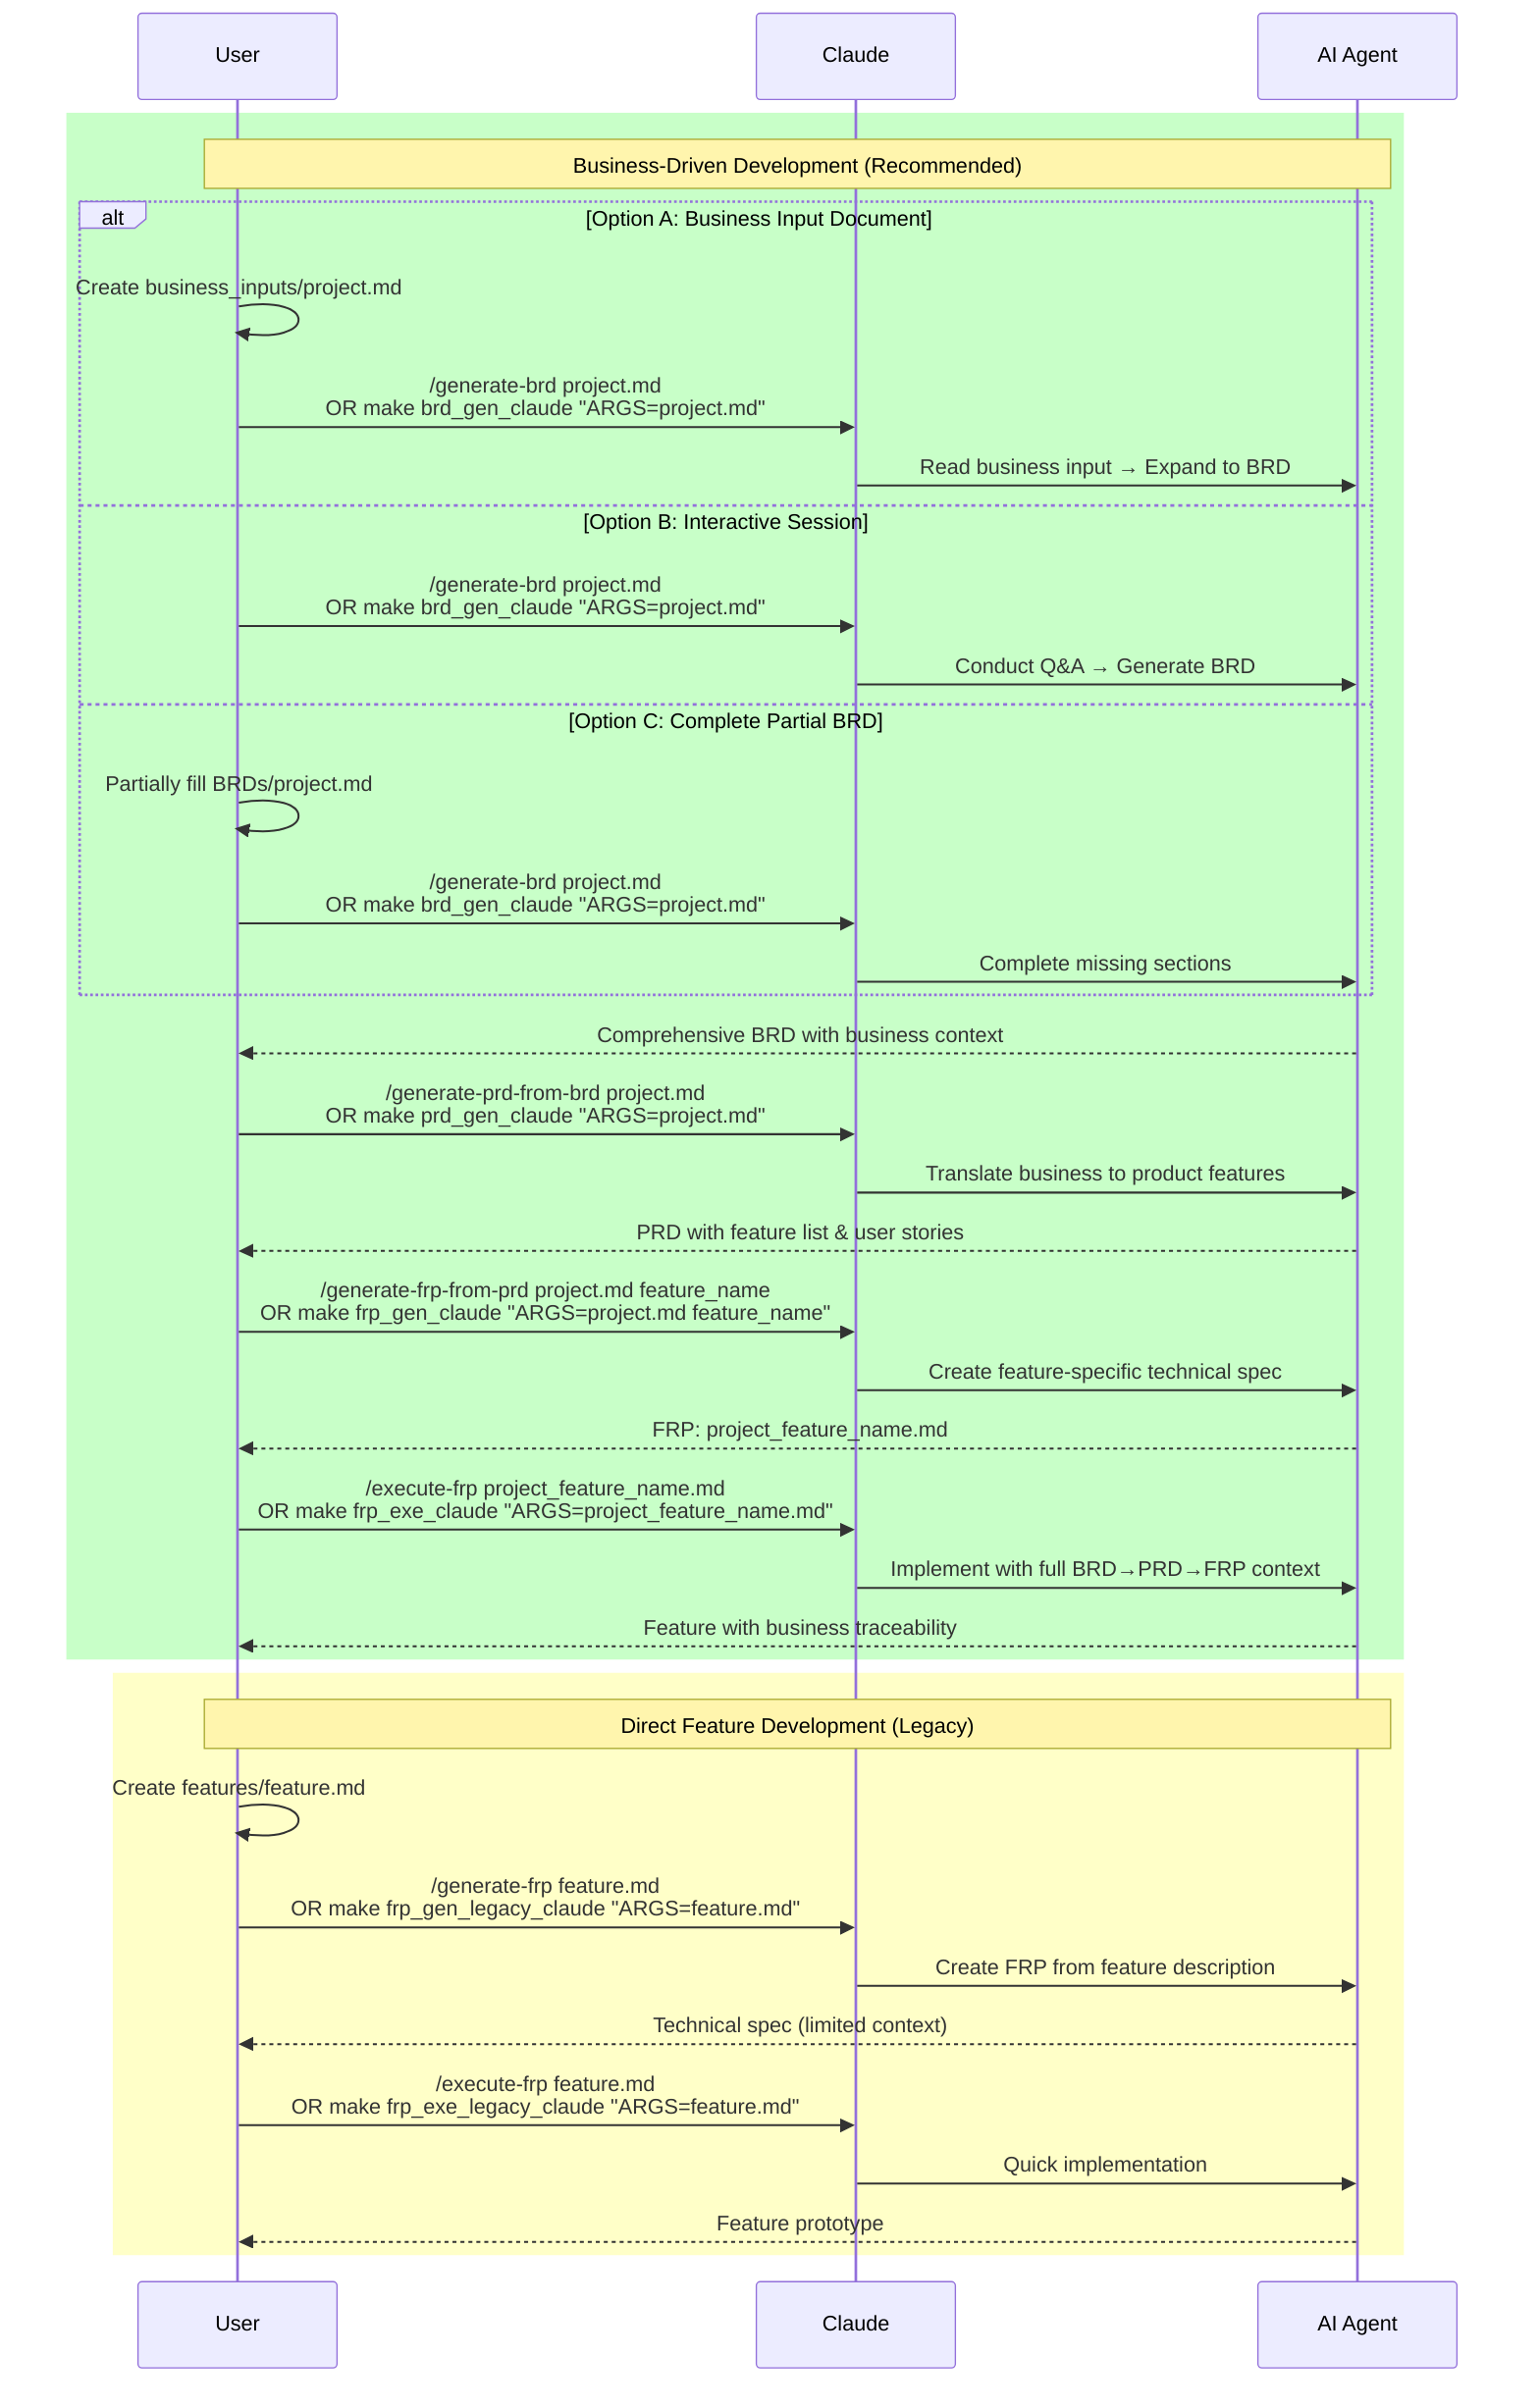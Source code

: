 sequenceDiagram
    participant User
    participant Claude
    participant Agent as AI Agent

    %% Business-Driven Workflow (Recommended)
    rect rgb(200, 255, 200)
        Note over User, Agent: Business-Driven Development (Recommended)
        
        %% Business Input Options
        alt Option A: Business Input Document
            User->>User: Create business_inputs/project.md
            User->>Claude: /generate-brd project.md<br/>OR make brd_gen_claude "ARGS=project.md"
            Claude->>Agent: Read business input → Expand to BRD
        else Option B: Interactive Session  
            User->>Claude: /generate-brd project.md<br/>OR make brd_gen_claude "ARGS=project.md"
            Claude->>Agent: Conduct Q&A → Generate BRD
        else Option C: Complete Partial BRD
            User->>User: Partially fill BRDs/project.md
            User->>Claude: /generate-brd project.md<br/>OR make brd_gen_claude "ARGS=project.md"
            Claude->>Agent: Complete missing sections
        end
        Agent-->>User: Comprehensive BRD with business context
        
        User->>Claude: /generate-prd-from-brd project.md<br/>OR make prd_gen_claude "ARGS=project.md"
        Claude->>Agent: Translate business to product features
        Agent-->>User: PRD with feature list & user stories
        
        User->>Claude: /generate-frp-from-prd project.md feature_name<br/>OR make frp_gen_claude "ARGS=project.md feature_name"
        Claude->>Agent: Create feature-specific technical spec
        Agent-->>User: FRP: project_feature_name.md
        
        User->>Claude: /execute-frp project_feature_name.md<br/>OR make frp_exe_claude "ARGS=project_feature_name.md"
        Claude->>Agent: Implement with full BRD→PRD→FRP context
        Agent-->>User: Feature with business traceability
    end

    %% Legacy Workflow
    rect rgb(255, 255, 200)
        Note over User, Agent: Direct Feature Development (Legacy)
        User->>User: Create features/feature.md
        User->>Claude: /generate-frp feature.md<br/>OR make frp_gen_legacy_claude "ARGS=feature.md"
        Claude->>Agent: Create FRP from feature description
        Agent-->>User: Technical spec (limited context)
        
        User->>Claude: /execute-frp feature.md<br/>OR make frp_exe_legacy_claude "ARGS=feature.md"
        Claude->>Agent: Quick implementation
        Agent-->>User: Feature prototype
    end